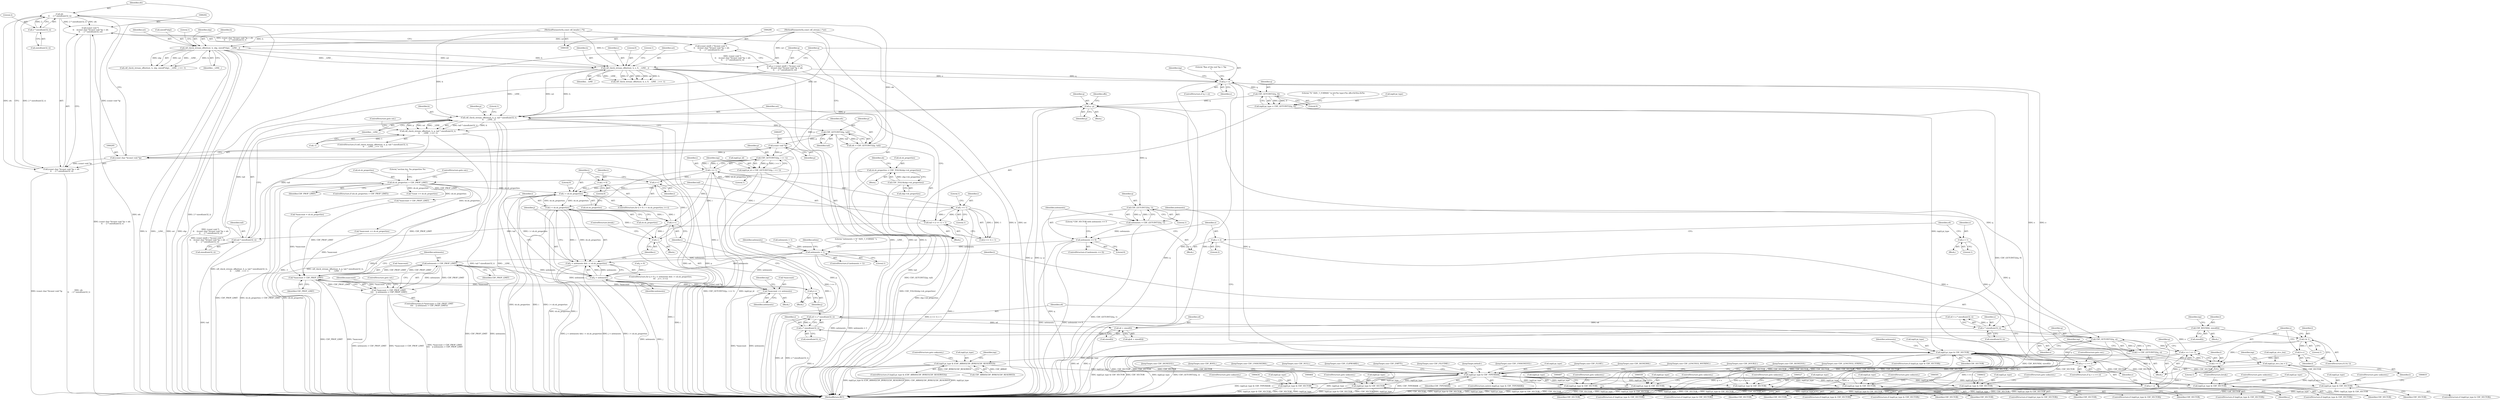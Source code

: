 digraph "0_file_93e063ee374b6a75729df9e7201fb511e47e259d@API" {
"1000299" [label="(Call,ofs\n \t\t    - 2 * sizeof(uint32_t))"];
"1000282" [label="(Call,ofs = CDF_GETUINT32(p, tail))"];
"1000284" [label="(Call,CDF_GETUINT32(p, tail))"];
"1000269" [label="(Call,cdf_check_stream_offset(sst, h, p, tail * sizeof(uint32_t),\n\t\t    __LINE__))"];
"1000238" [label="(Call,cdf_check_stream_offset(sst, h, e, 0, __LINE__))"];
"1000138" [label="(Call,cdf_check_stream_offset(sst, h, shp, sizeof(*shp), __LINE__))"];
"1000101" [label="(MethodParameterIn,const cdf_stream_t *sst)"];
"1000102" [label="(MethodParameterIn,const cdf_header_t *h)"];
"1000355" [label="(Call,q - p)"];
"1000334" [label="(Call,CDF_GETUINT32(q, 0))"];
"1000306" [label="(Call,q > e)"];
"1000287" [label="(Call,q = (const uint8_t *)(const void *)\n \t\t    ((const char *)(const void *)p + ofs\n \t\t    - 2 * sizeof(uint32_t)))"];
"1000289" [label="(Call,(const uint8_t *)(const void *)\n \t\t    ((const char *)(const void *)p + ofs\n \t\t    - 2 * sizeof(uint32_t)))"];
"1000291" [label="(Call,(const void *)\n \t\t    ((const char *)(const void *)p + ofs\n \t\t    - 2 * sizeof(uint32_t)))"];
"1000294" [label="(Call,(const char *)(const void *)p)"];
"1000296" [label="(Call,(const void *)p)"];
"1000299" [label="(Call,ofs\n \t\t    - 2 * sizeof(uint32_t))"];
"1000301" [label="(Call,2 * sizeof(uint32_t))"];
"1000793" [label="(Call,q + o >= e)"];
"1000733" [label="(Call,CDF_GETUINT32(q, o))"];
"1000370" [label="(Call,CDF_GETUINT32(q, 1))"];
"1000801" [label="(Call,o * sizeof(uint32_t))"];
"1000787" [label="(Call,o += l >> 1)"];
"1000789" [label="(Call,l >> 1)"];
"1000782" [label="(Call,l & 1)"];
"1000770" [label="(Call,CDF_ROUND(l, sizeof(l)))"];
"1000785" [label="(Call,l++)"];
"1000394" [label="(Call,o * sizeof(uint32_t))"];
"1000389" [label="(Call,o = 1)"];
"1000381" [label="(Call,o = 2)"];
"1000323" [label="(Call,CDF_GETUINT32(p, i << 1))"];
"1000325" [label="(Call,i << 1)"];
"1000263" [label="(Call,i << 1)"];
"1000251" [label="(Call,i < sh.sh_properties)"];
"1000256" [label="(Call,i++)"];
"1000805" [label="(Call,i--)"];
"1000719" [label="(Call,i < sh.sh_properties)"];
"1000727" [label="(Call,i++)"];
"1000248" [label="(Call,i = 0)"];
"1000177" [label="(Call,sh.sh_properties > CDF_PROP_LIMIT)"];
"1000168" [label="(Call,sh.sh_properties = CDF_TOLE4(shp->sh_properties))"];
"1000172" [label="(Call,CDF_TOLE4(shp->sh_properties))"];
"1000273" [label="(Call,tail * sizeof(uint32_t))"];
"1000260" [label="(Call,tail = (i << 1) + 1)"];
"1000328" [label="(Call,inp[i].pi_type = CDF_GETUINT32(q, 0))"];
"1000360" [label="(Call,inp[i].pi_type & CDF_VECTOR)"];
"1000399" [label="(Call,inp[i].pi_type & (CDF_ARRAY|CDF_BYREF|CDF_RESERVED))"];
"1000412" [label="(Call,inp[i].pi_type & CDF_TYPEMASK)"];
"1000425" [label="(Call,inp[i].pi_type & CDF_VECTOR)"];
"1000455" [label="(Call,inp[i].pi_type & CDF_VECTOR)"];
"1000488" [label="(Call,inp[i].pi_type & CDF_VECTOR)"];
"1000518" [label="(Call,inp[i].pi_type & CDF_VECTOR)"];
"1000550" [label="(Call,inp[i].pi_type & CDF_VECTOR)"];
"1000582" [label="(Call,inp[i].pi_type & CDF_VECTOR)"];
"1000623" [label="(Call,inp[i].pi_type & CDF_VECTOR)"];
"1000810" [label="(Call,inp[i].pi_type & CDF_VECTOR)"];
"1000842" [label="(Call,inp[i].pi_type & CDF_VECTOR)"];
"1000268" [label="(Call,cdf_check_stream_offset(sst, h, p, tail * sizeof(uint32_t),\n\t\t    __LINE__) == -1)"];
"1000293" [label="(Call,(const char *)(const void *)p + ofs\n \t\t    - 2 * sizeof(uint32_t))"];
"1000317" [label="(Call,inp[i].pi_id = CDF_GETUINT32(p, i << 1))"];
"1000368" [label="(Call,nelements = CDF_GETUINT32(q, 1))"];
"1000374" [label="(Call,nelements == 0)"];
"1000667" [label="(Call,nelements > 1)"];
"1000684" [label="(Call,nelements > CDF_PROP_LIMIT)"];
"1000680" [label="(Call,*maxcount > CDF_PROP_LIMIT)"];
"1000679" [label="(Call,*maxcount > CDF_PROP_LIMIT\n\t\t\t\t    || nelements > CDF_PROP_LIMIT)"];
"1000688" [label="(Call,*maxcount += nelements)"];
"1000716" [label="(Call,j < nelements)"];
"1000715" [label="(Call,j < nelements && i < sh.sh_properties)"];
"1000725" [label="(Call,j++)"];
"1000731" [label="(Call,l = CDF_GETUINT32(q, o))"];
"1000736" [label="(Call,inp[i].pi_str.s_len = l)"];
"1000794" [label="(Call,q + o)"];
"1000799" [label="(Call,o4 = o * sizeof(uint32_t))"];
"1000760" [label="(Call,o4 + sizeof(l))"];
"1000177" [label="(Call,sh.sh_properties > CDF_PROP_LIMIT)"];
"1000797" [label="(Identifier,e)"];
"1000241" [label="(Identifier,e)"];
"1000243" [label="(Identifier,__LINE__)"];
"1000810" [label="(Call,inp[i].pi_type & CDF_VECTOR)"];
"1000841" [label="(ControlStructure,if (inp[i].pi_type & CDF_VECTOR))"];
"1000808" [label="(JumpTarget,case CDF_FILETIME:)"];
"1000269" [label="(Call,cdf_check_stream_offset(sst, h, p, tail * sizeof(uint32_t),\n\t\t    __LINE__))"];
"1000679" [label="(Call,*maxcount > CDF_PROP_LIMIT\n\t\t\t\t    || nelements > CDF_PROP_LIMIT)"];
"1000355" [label="(Call,q - p)"];
"1000762" [label="(Call,sizeof(l))"];
"1000769" [label="(Block,)"];
"1000383" [label="(Literal,2)"];
"1000494" [label="(Identifier,CDF_VECTOR)"];
"1000809" [label="(ControlStructure,if (inp[i].pi_type & CDF_VECTOR))"];
"1000284" [label="(Call,CDF_GETUINT32(p, tail))"];
"1000101" [label="(MethodParameterIn,const cdf_stream_t *sst)"];
"1000256" [label="(Call,i++)"];
"1000629" [label="(Identifier,CDF_VECTOR)"];
"1000728" [label="(Identifier,i)"];
"1000266" [label="(Literal,1)"];
"1000851" [label="(JumpTarget,default:)"];
"1000432" [label="(ControlStructure,goto unknown;)"];
"1000761" [label="(Identifier,o4)"];
"1000147" [label="(Literal,1)"];
"1000734" [label="(Identifier,q)"];
"1000249" [label="(Identifier,i)"];
"1000495" [label="(ControlStructure,goto unknown;)"];
"1000262" [label="(Call,(i << 1) + 1)"];
"1000489" [label="(Call,inp[i].pi_type)"];
"1000283" [label="(Identifier,ofs)"];
"1000524" [label="(Identifier,CDF_VECTOR)"];
"1000690" [label="(Identifier,maxcount)"];
"1000486" [label="(JumpTarget,case CDF_UNSIGNED32:)"];
"1000709" [label="(Literal,\"nelements = %\" SIZE_T_FORMAT \"u\n\")"];
"1000331" [label="(Identifier,inp)"];
"1000487" [label="(ControlStructure,if (inp[i].pi_type & CDF_VECTOR))"];
"1000178" [label="(Call,sh.sh_properties)"];
"1000413" [label="(Call,inp[i].pi_type)"];
"1000278" [label="(Call,-1)"];
"1000794" [label="(Call,q + o)"];
"1000580" [label="(JumpTarget,case CDF_FLOAT:)"];
"1000518" [label="(Call,inp[i].pi_type & CDF_VECTOR)"];
"1000137" [label="(Call,cdf_check_stream_offset(sst, h, shp, sizeof(*shp), __LINE__) == -1)"];
"1000289" [label="(Call,(const uint8_t *)(const void *)\n \t\t    ((const char *)(const void *)p + ofs\n \t\t    - 2 * sizeof(uint32_t)))"];
"1000787" [label="(Call,o += l >> 1)"];
"1000849" [label="(ControlStructure,goto unknown;)"];
"1000516" [label="(JumpTarget,case CDF_SIGNED64:)"];
"1000771" [label="(Identifier,l)"];
"1000455" [label="(Call,inp[i].pi_type & CDF_VECTOR)"];
"1000410" [label="(ControlStructure,goto unknown;)"];
"1000370" [label="(Call,CDF_GETUINT32(q, 1))"];
"1000305" [label="(ControlStructure,if (q > e))"];
"1000777" [label="(Identifier,inp)"];
"1000317" [label="(Call,inp[i].pi_id = CDF_GETUINT32(p, i << 1))"];
"1000356" [label="(Identifier,q)"];
"1000760" [label="(Call,o4 + sizeof(l))"];
"1000583" [label="(Call,inp[i].pi_type)"];
"1000800" [label="(Identifier,o4)"];
"1000257" [label="(Identifier,i)"];
"1000371" [label="(Identifier,q)"];
"1000424" [label="(ControlStructure,if (inp[i].pi_type & CDF_VECTOR))"];
"1000718" [label="(Identifier,nelements)"];
"1000271" [label="(Identifier,h)"];
"1000550" [label="(Call,inp[i].pi_type & CDF_VECTOR)"];
"1000381" [label="(Call,o = 2)"];
"1000328" [label="(Call,inp[i].pi_type = CDF_GETUINT32(q, 0))"];
"1000275" [label="(Call,sizeof(uint32_t))"];
"1000394" [label="(Call,o * sizeof(uint32_t))"];
"1000242" [label="(Literal,0)"];
"1000323" [label="(Call,CDF_GETUINT32(p, i << 1))"];
"1000176" [label="(ControlStructure,if (sh.sh_properties > CDF_PROP_LIMIT))"];
"1000230" [label="(Call,*count += sh.sh_properties)"];
"1000589" [label="(ControlStructure,goto unknown;)"];
"1000280" [label="(ControlStructure,goto out;)"];
"1000871" [label="(MethodReturn,RET)"];
"1000688" [label="(Call,*maxcount += nelements)"];
"1000665" [label="(JumpTarget,case CDF_LENGTH32_WSTRING:)"];
"1000245" [label="(Literal,1)"];
"1000666" [label="(ControlStructure,if (nelements > 1))"];
"1000179" [label="(Identifier,sh)"];
"1000329" [label="(Call,inp[i].pi_type)"];
"1000393" [label="(Identifier,o4)"];
"1000303" [label="(Call,sizeof(uint32_t))"];
"1000173" [label="(Call,shp->sh_properties)"];
"1000325" [label="(Call,i << 1)"];
"1000712" [label="(Call,j = 0)"];
"1000107" [label="(Block,)"];
"1000398" [label="(ControlStructure,if (inp[i].pi_type & (CDF_ARRAY|CDF_BYREF|CDF_RESERVED)))"];
"1000758" [label="(Call,q[o4 + sizeof(l)])"];
"1000790" [label="(Identifier,l)"];
"1000419" [label="(Block,)"];
"1000519" [label="(Call,inp[i].pi_type)"];
"1000805" [label="(Call,i--)"];
"1000203" [label="(Call,*maxcount += sh.sh_properties)"];
"1000335" [label="(Identifier,q)"];
"1000287" [label="(Call,q = (const uint8_t *)(const void *)\n \t\t    ((const char *)(const void *)p + ofs\n \t\t    - 2 * sizeof(uint32_t)))"];
"1000551" [label="(Call,inp[i].pi_type)"];
"1000732" [label="(Identifier,l)"];
"1000264" [label="(Identifier,i)"];
"1000462" [label="(ControlStructure,goto unknown;)"];
"1000334" [label="(Call,CDF_GETUINT32(q, 0))"];
"1000788" [label="(Identifier,o)"];
"1000261" [label="(Identifier,tail)"];
"1000138" [label="(Call,cdf_check_stream_offset(sst, h, shp, sizeof(*shp), __LINE__))"];
"1000358" [label="(Identifier,offs)"];
"1000621" [label="(JumpTarget,case CDF_DOUBLE:)"];
"1000737" [label="(Call,inp[i].pi_str.s_len)"];
"1000302" [label="(Literal,2)"];
"1000770" [label="(Call,CDF_ROUND(l, sizeof(l)))"];
"1000308" [label="(Identifier,e)"];
"1000102" [label="(MethodParameterIn,const cdf_header_t *h)"];
"1000784" [label="(Literal,1)"];
"1000285" [label="(Identifier,p)"];
"1000727" [label="(Call,i++)"];
"1000247" [label="(ControlStructure,for (i = 0; i < sh.sh_properties; i++))"];
"1000724" [label="(Block,)"];
"1000291" [label="(Call,(const void *)\n \t\t    ((const char *)(const void *)p + ofs\n \t\t    - 2 * sizeof(uint32_t)))"];
"1000238" [label="(Call,cdf_check_stream_offset(sst, h, e, 0, __LINE__))"];
"1000367" [label="(Block,)"];
"1000277" [label="(Identifier,__LINE__)"];
"1000141" [label="(Identifier,shp)"];
"1000250" [label="(Literal,0)"];
"1000376" [label="(Literal,0)"];
"1000582" [label="(Call,inp[i].pi_type & CDF_VECTOR)"];
"1000711" [label="(ControlStructure,for (j = 0; j < nelements && i < sh.sh_properties;\n\t\t\t    j++, i++))"];
"1000793" [label="(Call,q + o >= e)"];
"1000172" [label="(Call,CDF_TOLE4(shp->sh_properties))"];
"1000268" [label="(Call,cdf_check_stream_offset(sst, h, p, tail * sizeof(uint32_t),\n\t\t    __LINE__) == -1)"];
"1000786" [label="(Identifier,l)"];
"1000624" [label="(Call,inp[i].pi_type)"];
"1000678" [label="(ControlStructure,if (*maxcount > CDF_PROP_LIMIT\n\t\t\t\t    || nelements > CDF_PROP_LIMIT))"];
"1000301" [label="(Call,2 * sizeof(uint32_t))"];
"1000140" [label="(Identifier,h)"];
"1000392" [label="(Call,o4 = o * sizeof(uint32_t))"];
"1000389" [label="(Call,o = 1)"];
"1000273" [label="(Call,tail * sizeof(uint32_t))"];
"1000260" [label="(Call,tail = (i << 1) + 1)"];
"1000863" [label="(Literal,0)"];
"1000689" [label="(Call,*maxcount)"];
"1000288" [label="(Identifier,q)"];
"1000139" [label="(Identifier,sst)"];
"1000630" [label="(ControlStructure,goto unknown;)"];
"1000782" [label="(Call,l & 1)"];
"1000843" [label="(Call,inp[i].pi_type)"];
"1000686" [label="(Identifier,CDF_PROP_LIMIT)"];
"1000749" [label="(Identifier,inp)"];
"1000395" [label="(Identifier,o)"];
"1000251" [label="(Call,i < sh.sh_properties)"];
"1000736" [label="(Call,inp[i].pi_str.s_len = l)"];
"1000307" [label="(Identifier,q)"];
"1000318" [label="(Call,inp[i].pi_id)"];
"1000683" [label="(Identifier,CDF_PROP_LIMIT)"];
"1000324" [label="(Identifier,p)"];
"1000716" [label="(Call,j < nelements)"];
"1000270" [label="(Identifier,sst)"];
"1000375" [label="(Identifier,nelements)"];
"1000781" [label="(ControlStructure,if (l & 1))"];
"1000842" [label="(Call,inp[i].pi_type & CDF_VECTOR)"];
"1000680" [label="(Call,*maxcount > CDF_PROP_LIMIT)"];
"1000588" [label="(Identifier,CDF_VECTOR)"];
"1000456" [label="(Call,inp[i].pi_type)"];
"1000385" [label="(Block,)"];
"1000198" [label="(Call,*maxcount > CDF_PROP_LIMIT)"];
"1000622" [label="(ControlStructure,if (inp[i].pi_type & CDF_VECTOR))"];
"1000426" [label="(Call,inp[i].pi_type)"];
"1000418" [label="(Identifier,CDF_TYPEMASK)"];
"1000306" [label="(Call,q > e)"];
"1000731" [label="(Call,l = CDF_GETUINT32(q, o))"];
"1000400" [label="(Call,inp[i].pi_type)"];
"1000366" [label="(Identifier,CDF_VECTOR)"];
"1000721" [label="(Call,sh.sh_properties)"];
"1000803" [label="(Call,sizeof(uint32_t))"];
"1000664" [label="(JumpTarget,case CDF_LENGTH32_STRING:)"];
"1000581" [label="(ControlStructure,if (inp[i].pi_type & CDF_VECTOR))"];
"1000379" [label="(Literal,\"CDF_VECTOR with nelements == 0\n\")"];
"1000785" [label="(Call,l++)"];
"1000802" [label="(Identifier,o)"];
"1000326" [label="(Identifier,i)"];
"1000411" [label="(ControlStructure,switch (inp[i].pi_type & CDF_TYPEMASK))"];
"1000267" [label="(ControlStructure,if (cdf_check_stream_offset(sst, h, p, tail * sizeof(uint32_t),\n\t\t    __LINE__) == -1))"];
"1000719" [label="(Call,i < sh.sh_properties)"];
"1000368" [label="(Call,nelements = CDF_GETUINT32(q, 1))"];
"1000339" [label="(Literal,\"%\" SIZE_T_FORMAT \"u) id=%x type=%x offs=0x%tx,0x%x\n\")"];
"1000453" [label="(JumpTarget,case CDF_SIGNED32:)"];
"1000454" [label="(ControlStructure,if (inp[i].pi_type & CDF_VECTOR))"];
"1000801" [label="(Call,o * sizeof(uint32_t))"];
"1000391" [label="(Literal,1)"];
"1000717" [label="(Identifier,j)"];
"1000668" [label="(Identifier,nelements)"];
"1000549" [label="(ControlStructure,if (inp[i].pi_type & CDF_VECTOR))"];
"1000789" [label="(Call,l >> 1)"];
"1000548" [label="(JumpTarget,case CDF_UNSIGNED64:)"];
"1000185" [label="(Literal,\"section len: %u properties %u\n\")"];
"1000623" [label="(Call,inp[i].pi_type & CDF_VECTOR)"];
"1000265" [label="(Literal,1)"];
"1000360" [label="(Call,inp[i].pi_type & CDF_VECTOR)"];
"1000412" [label="(Call,inp[i].pi_type & CDF_TYPEMASK)"];
"1000420" [label="(JumpTarget,case CDF_NULL:)"];
"1000423" [label="(JumpTarget,case CDF_SIGNED16:)"];
"1000556" [label="(Identifier,CDF_VECTOR)"];
"1000431" [label="(Identifier,CDF_VECTOR)"];
"1000681" [label="(Call,*maxcount)"];
"1000733" [label="(Call,CDF_GETUINT32(q, o))"];
"1000725" [label="(Call,j++)"];
"1000239" [label="(Identifier,sst)"];
"1000807" [label="(ControlStructure,break;)"];
"1000382" [label="(Identifier,o)"];
"1000399" [label="(Call,inp[i].pi_type & (CDF_ARRAY|CDF_BYREF|CDF_RESERVED))"];
"1000390" [label="(Identifier,o)"];
"1000168" [label="(Call,sh.sh_properties = CDF_TOLE4(shp->sh_properties))"];
"1000182" [label="(ControlStructure,goto out;)"];
"1000298" [label="(Identifier,p)"];
"1000272" [label="(Identifier,p)"];
"1000258" [label="(Block,)"];
"1000300" [label="(Identifier,ofs)"];
"1000729" [label="(Block,)"];
"1000772" [label="(Call,sizeof(l))"];
"1000357" [label="(Identifier,p)"];
"1000850" [label="(ControlStructure,break;)"];
"1000715" [label="(Call,j < nelements && i < sh.sh_properties)"];
"1000299" [label="(Call,ofs\n \t\t    - 2 * sizeof(uint32_t))"];
"1000373" [label="(ControlStructure,if (nelements == 0))"];
"1000237" [label="(Call,cdf_check_stream_offset(sst, h, e, 0, __LINE__) == -1)"];
"1000798" [label="(ControlStructure,goto out;)"];
"1000296" [label="(Call,(const void *)p)"];
"1000169" [label="(Call,sh.sh_properties)"];
"1000525" [label="(ControlStructure,goto unknown;)"];
"1000726" [label="(Identifier,j)"];
"1000685" [label="(Identifier,nelements)"];
"1000263" [label="(Call,i << 1)"];
"1000415" [label="(Identifier,inp)"];
"1000274" [label="(Identifier,tail)"];
"1000485" [label="(JumpTarget,case CDF_BOOL:)"];
"1000687" [label="(ControlStructure,goto out;)"];
"1000293" [label="(Call,(const char *)(const void *)p + ofs\n \t\t    - 2 * sizeof(uint32_t))"];
"1000327" [label="(Literal,1)"];
"1000488" [label="(Call,inp[i].pi_type & CDF_VECTOR)"];
"1000735" [label="(Identifier,o)"];
"1000248" [label="(Call,i = 0)"];
"1000387" [label="(Identifier,nelements)"];
"1000336" [label="(Literal,0)"];
"1000286" [label="(Identifier,tail)"];
"1000795" [label="(Identifier,q)"];
"1000252" [label="(Identifier,i)"];
"1000386" [label="(Call,nelements = 1)"];
"1000361" [label="(Call,inp[i].pi_type)"];
"1000279" [label="(Literal,1)"];
"1000517" [label="(ControlStructure,if (inp[i].pi_type & CDF_VECTOR))"];
"1000667" [label="(Call,nelements > 1)"];
"1000461" [label="(Identifier,CDF_VECTOR)"];
"1000354" [label="(Block,)"];
"1000294" [label="(Call,(const char *)(const void *)p)"];
"1000684" [label="(Call,nelements > CDF_PROP_LIMIT)"];
"1000425" [label="(Call,inp[i].pi_type & CDF_VECTOR)"];
"1000811" [label="(Call,inp[i].pi_type)"];
"1000796" [label="(Identifier,o)"];
"1000369" [label="(Identifier,nelements)"];
"1000181" [label="(Identifier,CDF_PROP_LIMIT)"];
"1000557" [label="(ControlStructure,goto unknown;)"];
"1000816" [label="(Identifier,CDF_VECTOR)"];
"1000792" [label="(ControlStructure,if (q + o >= e))"];
"1000253" [label="(Call,sh.sh_properties)"];
"1000673" [label="(Identifier,nelem)"];
"1000372" [label="(Literal,1)"];
"1000374" [label="(Call,nelements == 0)"];
"1000691" [label="(Identifier,nelements)"];
"1000799" [label="(Call,o4 = o * sizeof(uint32_t))"];
"1000670" [label="(Block,)"];
"1000817" [label="(ControlStructure,goto unknown;)"];
"1000840" [label="(JumpTarget,case CDF_CLIPBOARD:)"];
"1000240" [label="(Identifier,h)"];
"1000396" [label="(Call,sizeof(uint32_t))"];
"1000312" [label="(Literal,\"Ran of the end %p > %p\n\")"];
"1000848" [label="(Identifier,CDF_VECTOR)"];
"1000744" [label="(Identifier,l)"];
"1000142" [label="(Call,sizeof(*shp))"];
"1000694" [label="(Identifier,inp)"];
"1000282" [label="(Call,ofs = CDF_GETUINT32(p, tail))"];
"1000669" [label="(Literal,1)"];
"1000791" [label="(Literal,1)"];
"1000359" [label="(ControlStructure,if (inp[i].pi_type & CDF_VECTOR))"];
"1000783" [label="(Identifier,l)"];
"1000421" [label="(JumpTarget,case CDF_EMPTY:)"];
"1000405" [label="(Call,CDF_ARRAY|CDF_BYREF|CDF_RESERVED)"];
"1000806" [label="(Identifier,i)"];
"1000320" [label="(Identifier,inp)"];
"1000740" [label="(Identifier,inp)"];
"1000720" [label="(Identifier,i)"];
"1000211" [label="(Call,*maxcount = sh.sh_properties)"];
"1000145" [label="(Identifier,__LINE__)"];
"1000299" -> "1000293"  [label="AST: "];
"1000299" -> "1000301"  [label="CFG: "];
"1000300" -> "1000299"  [label="AST: "];
"1000301" -> "1000299"  [label="AST: "];
"1000293" -> "1000299"  [label="CFG: "];
"1000299" -> "1000871"  [label="DDG: 2 * sizeof(uint32_t)"];
"1000299" -> "1000871"  [label="DDG: ofs"];
"1000299" -> "1000291"  [label="DDG: ofs"];
"1000299" -> "1000291"  [label="DDG: 2 * sizeof(uint32_t)"];
"1000299" -> "1000293"  [label="DDG: ofs"];
"1000299" -> "1000293"  [label="DDG: 2 * sizeof(uint32_t)"];
"1000282" -> "1000299"  [label="DDG: ofs"];
"1000301" -> "1000299"  [label="DDG: 2"];
"1000282" -> "1000258"  [label="AST: "];
"1000282" -> "1000284"  [label="CFG: "];
"1000283" -> "1000282"  [label="AST: "];
"1000284" -> "1000282"  [label="AST: "];
"1000288" -> "1000282"  [label="CFG: "];
"1000282" -> "1000871"  [label="DDG: CDF_GETUINT32(p, tail)"];
"1000284" -> "1000282"  [label="DDG: p"];
"1000284" -> "1000282"  [label="DDG: tail"];
"1000284" -> "1000286"  [label="CFG: "];
"1000285" -> "1000284"  [label="AST: "];
"1000286" -> "1000284"  [label="AST: "];
"1000284" -> "1000871"  [label="DDG: tail"];
"1000269" -> "1000284"  [label="DDG: p"];
"1000273" -> "1000284"  [label="DDG: tail"];
"1000284" -> "1000296"  [label="DDG: p"];
"1000269" -> "1000268"  [label="AST: "];
"1000269" -> "1000277"  [label="CFG: "];
"1000270" -> "1000269"  [label="AST: "];
"1000271" -> "1000269"  [label="AST: "];
"1000272" -> "1000269"  [label="AST: "];
"1000273" -> "1000269"  [label="AST: "];
"1000277" -> "1000269"  [label="AST: "];
"1000279" -> "1000269"  [label="CFG: "];
"1000269" -> "1000871"  [label="DDG: tail * sizeof(uint32_t)"];
"1000269" -> "1000871"  [label="DDG: __LINE__"];
"1000269" -> "1000871"  [label="DDG: sst"];
"1000269" -> "1000871"  [label="DDG: p"];
"1000269" -> "1000871"  [label="DDG: h"];
"1000269" -> "1000268"  [label="DDG: tail * sizeof(uint32_t)"];
"1000269" -> "1000268"  [label="DDG: h"];
"1000269" -> "1000268"  [label="DDG: p"];
"1000269" -> "1000268"  [label="DDG: sst"];
"1000269" -> "1000268"  [label="DDG: __LINE__"];
"1000238" -> "1000269"  [label="DDG: sst"];
"1000238" -> "1000269"  [label="DDG: h"];
"1000238" -> "1000269"  [label="DDG: __LINE__"];
"1000101" -> "1000269"  [label="DDG: sst"];
"1000102" -> "1000269"  [label="DDG: h"];
"1000355" -> "1000269"  [label="DDG: p"];
"1000273" -> "1000269"  [label="DDG: tail"];
"1000238" -> "1000237"  [label="AST: "];
"1000238" -> "1000243"  [label="CFG: "];
"1000239" -> "1000238"  [label="AST: "];
"1000240" -> "1000238"  [label="AST: "];
"1000241" -> "1000238"  [label="AST: "];
"1000242" -> "1000238"  [label="AST: "];
"1000243" -> "1000238"  [label="AST: "];
"1000245" -> "1000238"  [label="CFG: "];
"1000238" -> "1000871"  [label="DDG: sst"];
"1000238" -> "1000871"  [label="DDG: h"];
"1000238" -> "1000871"  [label="DDG: e"];
"1000238" -> "1000871"  [label="DDG: __LINE__"];
"1000238" -> "1000237"  [label="DDG: e"];
"1000238" -> "1000237"  [label="DDG: sst"];
"1000238" -> "1000237"  [label="DDG: h"];
"1000238" -> "1000237"  [label="DDG: __LINE__"];
"1000238" -> "1000237"  [label="DDG: 0"];
"1000138" -> "1000238"  [label="DDG: sst"];
"1000138" -> "1000238"  [label="DDG: h"];
"1000138" -> "1000238"  [label="DDG: __LINE__"];
"1000101" -> "1000238"  [label="DDG: sst"];
"1000102" -> "1000238"  [label="DDG: h"];
"1000238" -> "1000306"  [label="DDG: e"];
"1000138" -> "1000137"  [label="AST: "];
"1000138" -> "1000145"  [label="CFG: "];
"1000139" -> "1000138"  [label="AST: "];
"1000140" -> "1000138"  [label="AST: "];
"1000141" -> "1000138"  [label="AST: "];
"1000142" -> "1000138"  [label="AST: "];
"1000145" -> "1000138"  [label="AST: "];
"1000147" -> "1000138"  [label="CFG: "];
"1000138" -> "1000871"  [label="DDG: sst"];
"1000138" -> "1000871"  [label="DDG: shp"];
"1000138" -> "1000871"  [label="DDG: h"];
"1000138" -> "1000871"  [label="DDG: __LINE__"];
"1000138" -> "1000137"  [label="DDG: sst"];
"1000138" -> "1000137"  [label="DDG: __LINE__"];
"1000138" -> "1000137"  [label="DDG: h"];
"1000138" -> "1000137"  [label="DDG: shp"];
"1000101" -> "1000138"  [label="DDG: sst"];
"1000102" -> "1000138"  [label="DDG: h"];
"1000101" -> "1000100"  [label="AST: "];
"1000101" -> "1000871"  [label="DDG: sst"];
"1000102" -> "1000100"  [label="AST: "];
"1000102" -> "1000871"  [label="DDG: h"];
"1000355" -> "1000354"  [label="AST: "];
"1000355" -> "1000357"  [label="CFG: "];
"1000356" -> "1000355"  [label="AST: "];
"1000357" -> "1000355"  [label="AST: "];
"1000358" -> "1000355"  [label="CFG: "];
"1000355" -> "1000871"  [label="DDG: q"];
"1000355" -> "1000871"  [label="DDG: p"];
"1000355" -> "1000871"  [label="DDG: q - p"];
"1000334" -> "1000355"  [label="DDG: q"];
"1000323" -> "1000355"  [label="DDG: p"];
"1000355" -> "1000370"  [label="DDG: q"];
"1000355" -> "1000733"  [label="DDG: q"];
"1000334" -> "1000328"  [label="AST: "];
"1000334" -> "1000336"  [label="CFG: "];
"1000335" -> "1000334"  [label="AST: "];
"1000336" -> "1000334"  [label="AST: "];
"1000328" -> "1000334"  [label="CFG: "];
"1000334" -> "1000328"  [label="DDG: q"];
"1000334" -> "1000328"  [label="DDG: 0"];
"1000306" -> "1000334"  [label="DDG: q"];
"1000306" -> "1000305"  [label="AST: "];
"1000306" -> "1000308"  [label="CFG: "];
"1000307" -> "1000306"  [label="AST: "];
"1000308" -> "1000306"  [label="AST: "];
"1000312" -> "1000306"  [label="CFG: "];
"1000320" -> "1000306"  [label="CFG: "];
"1000306" -> "1000871"  [label="DDG: q"];
"1000306" -> "1000871"  [label="DDG: q > e"];
"1000306" -> "1000871"  [label="DDG: e"];
"1000287" -> "1000306"  [label="DDG: q"];
"1000793" -> "1000306"  [label="DDG: e"];
"1000306" -> "1000793"  [label="DDG: e"];
"1000287" -> "1000258"  [label="AST: "];
"1000287" -> "1000289"  [label="CFG: "];
"1000288" -> "1000287"  [label="AST: "];
"1000289" -> "1000287"  [label="AST: "];
"1000307" -> "1000287"  [label="CFG: "];
"1000287" -> "1000871"  [label="DDG: (const uint8_t *)(const void *)\n \t\t    ((const char *)(const void *)p + ofs\n \t\t    - 2 * sizeof(uint32_t))"];
"1000289" -> "1000287"  [label="DDG: (const void *)\n \t\t    ((const char *)(const void *)p + ofs\n \t\t    - 2 * sizeof(uint32_t))"];
"1000289" -> "1000291"  [label="CFG: "];
"1000290" -> "1000289"  [label="AST: "];
"1000291" -> "1000289"  [label="AST: "];
"1000289" -> "1000871"  [label="DDG: (const void *)\n \t\t    ((const char *)(const void *)p + ofs\n \t\t    - 2 * sizeof(uint32_t))"];
"1000291" -> "1000289"  [label="DDG: (const char *)(const void *)p + ofs\n \t\t    - 2 * sizeof(uint32_t)"];
"1000291" -> "1000293"  [label="CFG: "];
"1000292" -> "1000291"  [label="AST: "];
"1000293" -> "1000291"  [label="AST: "];
"1000291" -> "1000871"  [label="DDG: (const char *)(const void *)p + ofs\n \t\t    - 2 * sizeof(uint32_t)"];
"1000294" -> "1000291"  [label="DDG: (const void *)p"];
"1000294" -> "1000293"  [label="AST: "];
"1000294" -> "1000296"  [label="CFG: "];
"1000295" -> "1000294"  [label="AST: "];
"1000296" -> "1000294"  [label="AST: "];
"1000300" -> "1000294"  [label="CFG: "];
"1000294" -> "1000871"  [label="DDG: (const void *)p"];
"1000294" -> "1000293"  [label="DDG: (const void *)p"];
"1000296" -> "1000294"  [label="DDG: p"];
"1000296" -> "1000298"  [label="CFG: "];
"1000297" -> "1000296"  [label="AST: "];
"1000298" -> "1000296"  [label="AST: "];
"1000296" -> "1000871"  [label="DDG: p"];
"1000296" -> "1000323"  [label="DDG: p"];
"1000301" -> "1000303"  [label="CFG: "];
"1000302" -> "1000301"  [label="AST: "];
"1000303" -> "1000301"  [label="AST: "];
"1000793" -> "1000792"  [label="AST: "];
"1000793" -> "1000797"  [label="CFG: "];
"1000794" -> "1000793"  [label="AST: "];
"1000797" -> "1000793"  [label="AST: "];
"1000798" -> "1000793"  [label="CFG: "];
"1000800" -> "1000793"  [label="CFG: "];
"1000793" -> "1000871"  [label="DDG: q + o >= e"];
"1000793" -> "1000871"  [label="DDG: q + o"];
"1000793" -> "1000871"  [label="DDG: e"];
"1000733" -> "1000793"  [label="DDG: q"];
"1000787" -> "1000793"  [label="DDG: o"];
"1000733" -> "1000731"  [label="AST: "];
"1000733" -> "1000735"  [label="CFG: "];
"1000734" -> "1000733"  [label="AST: "];
"1000735" -> "1000733"  [label="AST: "];
"1000731" -> "1000733"  [label="CFG: "];
"1000733" -> "1000731"  [label="DDG: q"];
"1000733" -> "1000731"  [label="DDG: o"];
"1000370" -> "1000733"  [label="DDG: q"];
"1000801" -> "1000733"  [label="DDG: o"];
"1000394" -> "1000733"  [label="DDG: o"];
"1000733" -> "1000787"  [label="DDG: o"];
"1000733" -> "1000794"  [label="DDG: q"];
"1000370" -> "1000368"  [label="AST: "];
"1000370" -> "1000372"  [label="CFG: "];
"1000371" -> "1000370"  [label="AST: "];
"1000372" -> "1000370"  [label="AST: "];
"1000368" -> "1000370"  [label="CFG: "];
"1000370" -> "1000871"  [label="DDG: q"];
"1000370" -> "1000368"  [label="DDG: q"];
"1000370" -> "1000368"  [label="DDG: 1"];
"1000801" -> "1000799"  [label="AST: "];
"1000801" -> "1000803"  [label="CFG: "];
"1000802" -> "1000801"  [label="AST: "];
"1000803" -> "1000801"  [label="AST: "];
"1000799" -> "1000801"  [label="CFG: "];
"1000801" -> "1000871"  [label="DDG: o"];
"1000801" -> "1000799"  [label="DDG: o"];
"1000787" -> "1000801"  [label="DDG: o"];
"1000787" -> "1000729"  [label="AST: "];
"1000787" -> "1000789"  [label="CFG: "];
"1000788" -> "1000787"  [label="AST: "];
"1000789" -> "1000787"  [label="AST: "];
"1000795" -> "1000787"  [label="CFG: "];
"1000787" -> "1000871"  [label="DDG: l >> 1"];
"1000789" -> "1000787"  [label="DDG: l"];
"1000789" -> "1000787"  [label="DDG: 1"];
"1000787" -> "1000794"  [label="DDG: o"];
"1000789" -> "1000791"  [label="CFG: "];
"1000790" -> "1000789"  [label="AST: "];
"1000791" -> "1000789"  [label="AST: "];
"1000789" -> "1000871"  [label="DDG: l"];
"1000782" -> "1000789"  [label="DDG: l"];
"1000785" -> "1000789"  [label="DDG: l"];
"1000782" -> "1000781"  [label="AST: "];
"1000782" -> "1000784"  [label="CFG: "];
"1000783" -> "1000782"  [label="AST: "];
"1000784" -> "1000782"  [label="AST: "];
"1000786" -> "1000782"  [label="CFG: "];
"1000788" -> "1000782"  [label="CFG: "];
"1000782" -> "1000871"  [label="DDG: l & 1"];
"1000770" -> "1000782"  [label="DDG: l"];
"1000782" -> "1000785"  [label="DDG: l"];
"1000770" -> "1000769"  [label="AST: "];
"1000770" -> "1000772"  [label="CFG: "];
"1000771" -> "1000770"  [label="AST: "];
"1000772" -> "1000770"  [label="AST: "];
"1000777" -> "1000770"  [label="CFG: "];
"1000770" -> "1000871"  [label="DDG: CDF_ROUND(l, sizeof(l))"];
"1000785" -> "1000781"  [label="AST: "];
"1000785" -> "1000786"  [label="CFG: "];
"1000786" -> "1000785"  [label="AST: "];
"1000788" -> "1000785"  [label="CFG: "];
"1000394" -> "1000392"  [label="AST: "];
"1000394" -> "1000396"  [label="CFG: "];
"1000395" -> "1000394"  [label="AST: "];
"1000396" -> "1000394"  [label="AST: "];
"1000392" -> "1000394"  [label="CFG: "];
"1000394" -> "1000871"  [label="DDG: o"];
"1000394" -> "1000392"  [label="DDG: o"];
"1000389" -> "1000394"  [label="DDG: o"];
"1000381" -> "1000394"  [label="DDG: o"];
"1000389" -> "1000385"  [label="AST: "];
"1000389" -> "1000391"  [label="CFG: "];
"1000390" -> "1000389"  [label="AST: "];
"1000391" -> "1000389"  [label="AST: "];
"1000393" -> "1000389"  [label="CFG: "];
"1000381" -> "1000367"  [label="AST: "];
"1000381" -> "1000383"  [label="CFG: "];
"1000382" -> "1000381"  [label="AST: "];
"1000383" -> "1000381"  [label="AST: "];
"1000393" -> "1000381"  [label="CFG: "];
"1000323" -> "1000317"  [label="AST: "];
"1000323" -> "1000325"  [label="CFG: "];
"1000324" -> "1000323"  [label="AST: "];
"1000325" -> "1000323"  [label="AST: "];
"1000317" -> "1000323"  [label="CFG: "];
"1000323" -> "1000871"  [label="DDG: i << 1"];
"1000323" -> "1000317"  [label="DDG: p"];
"1000323" -> "1000317"  [label="DDG: i << 1"];
"1000325" -> "1000323"  [label="DDG: i"];
"1000325" -> "1000323"  [label="DDG: 1"];
"1000325" -> "1000327"  [label="CFG: "];
"1000326" -> "1000325"  [label="AST: "];
"1000327" -> "1000325"  [label="AST: "];
"1000325" -> "1000871"  [label="DDG: i"];
"1000325" -> "1000256"  [label="DDG: i"];
"1000263" -> "1000325"  [label="DDG: i"];
"1000325" -> "1000719"  [label="DDG: i"];
"1000325" -> "1000727"  [label="DDG: i"];
"1000325" -> "1000805"  [label="DDG: i"];
"1000263" -> "1000262"  [label="AST: "];
"1000263" -> "1000265"  [label="CFG: "];
"1000264" -> "1000263"  [label="AST: "];
"1000265" -> "1000263"  [label="AST: "];
"1000266" -> "1000263"  [label="CFG: "];
"1000263" -> "1000871"  [label="DDG: i"];
"1000263" -> "1000260"  [label="DDG: i"];
"1000263" -> "1000260"  [label="DDG: 1"];
"1000263" -> "1000262"  [label="DDG: i"];
"1000263" -> "1000262"  [label="DDG: 1"];
"1000251" -> "1000263"  [label="DDG: i"];
"1000251" -> "1000247"  [label="AST: "];
"1000251" -> "1000253"  [label="CFG: "];
"1000252" -> "1000251"  [label="AST: "];
"1000253" -> "1000251"  [label="AST: "];
"1000261" -> "1000251"  [label="CFG: "];
"1000863" -> "1000251"  [label="CFG: "];
"1000251" -> "1000871"  [label="DDG: i < sh.sh_properties"];
"1000251" -> "1000871"  [label="DDG: sh.sh_properties"];
"1000251" -> "1000871"  [label="DDG: i"];
"1000256" -> "1000251"  [label="DDG: i"];
"1000248" -> "1000251"  [label="DDG: i"];
"1000719" -> "1000251"  [label="DDG: sh.sh_properties"];
"1000177" -> "1000251"  [label="DDG: sh.sh_properties"];
"1000251" -> "1000715"  [label="DDG: i < sh.sh_properties"];
"1000251" -> "1000719"  [label="DDG: sh.sh_properties"];
"1000256" -> "1000247"  [label="AST: "];
"1000256" -> "1000257"  [label="CFG: "];
"1000257" -> "1000256"  [label="AST: "];
"1000252" -> "1000256"  [label="CFG: "];
"1000805" -> "1000256"  [label="DDG: i"];
"1000805" -> "1000419"  [label="AST: "];
"1000805" -> "1000806"  [label="CFG: "];
"1000806" -> "1000805"  [label="AST: "];
"1000807" -> "1000805"  [label="CFG: "];
"1000805" -> "1000871"  [label="DDG: i"];
"1000719" -> "1000805"  [label="DDG: i"];
"1000727" -> "1000805"  [label="DDG: i"];
"1000719" -> "1000715"  [label="AST: "];
"1000719" -> "1000721"  [label="CFG: "];
"1000720" -> "1000719"  [label="AST: "];
"1000721" -> "1000719"  [label="AST: "];
"1000715" -> "1000719"  [label="CFG: "];
"1000719" -> "1000871"  [label="DDG: sh.sh_properties"];
"1000719" -> "1000871"  [label="DDG: i"];
"1000719" -> "1000715"  [label="DDG: i"];
"1000719" -> "1000715"  [label="DDG: sh.sh_properties"];
"1000727" -> "1000719"  [label="DDG: i"];
"1000719" -> "1000727"  [label="DDG: i"];
"1000727" -> "1000724"  [label="AST: "];
"1000727" -> "1000728"  [label="CFG: "];
"1000728" -> "1000727"  [label="AST: "];
"1000717" -> "1000727"  [label="CFG: "];
"1000727" -> "1000871"  [label="DDG: i"];
"1000248" -> "1000247"  [label="AST: "];
"1000248" -> "1000250"  [label="CFG: "];
"1000249" -> "1000248"  [label="AST: "];
"1000250" -> "1000248"  [label="AST: "];
"1000252" -> "1000248"  [label="CFG: "];
"1000177" -> "1000176"  [label="AST: "];
"1000177" -> "1000181"  [label="CFG: "];
"1000178" -> "1000177"  [label="AST: "];
"1000181" -> "1000177"  [label="AST: "];
"1000182" -> "1000177"  [label="CFG: "];
"1000185" -> "1000177"  [label="CFG: "];
"1000177" -> "1000871"  [label="DDG: sh.sh_properties"];
"1000177" -> "1000871"  [label="DDG: CDF_PROP_LIMIT"];
"1000177" -> "1000871"  [label="DDG: sh.sh_properties > CDF_PROP_LIMIT"];
"1000168" -> "1000177"  [label="DDG: sh.sh_properties"];
"1000177" -> "1000198"  [label="DDG: CDF_PROP_LIMIT"];
"1000177" -> "1000203"  [label="DDG: sh.sh_properties"];
"1000177" -> "1000211"  [label="DDG: sh.sh_properties"];
"1000177" -> "1000230"  [label="DDG: sh.sh_properties"];
"1000177" -> "1000680"  [label="DDG: CDF_PROP_LIMIT"];
"1000168" -> "1000107"  [label="AST: "];
"1000168" -> "1000172"  [label="CFG: "];
"1000169" -> "1000168"  [label="AST: "];
"1000172" -> "1000168"  [label="AST: "];
"1000179" -> "1000168"  [label="CFG: "];
"1000168" -> "1000871"  [label="DDG: CDF_TOLE4(shp->sh_properties)"];
"1000172" -> "1000168"  [label="DDG: shp->sh_properties"];
"1000172" -> "1000173"  [label="CFG: "];
"1000173" -> "1000172"  [label="AST: "];
"1000172" -> "1000871"  [label="DDG: shp->sh_properties"];
"1000273" -> "1000275"  [label="CFG: "];
"1000274" -> "1000273"  [label="AST: "];
"1000275" -> "1000273"  [label="AST: "];
"1000277" -> "1000273"  [label="CFG: "];
"1000273" -> "1000871"  [label="DDG: tail"];
"1000260" -> "1000273"  [label="DDG: tail"];
"1000260" -> "1000258"  [label="AST: "];
"1000260" -> "1000262"  [label="CFG: "];
"1000261" -> "1000260"  [label="AST: "];
"1000262" -> "1000260"  [label="AST: "];
"1000270" -> "1000260"  [label="CFG: "];
"1000260" -> "1000871"  [label="DDG: (i << 1) + 1"];
"1000328" -> "1000258"  [label="AST: "];
"1000329" -> "1000328"  [label="AST: "];
"1000339" -> "1000328"  [label="CFG: "];
"1000328" -> "1000871"  [label="DDG: CDF_GETUINT32(q, 0)"];
"1000328" -> "1000360"  [label="DDG: inp[i].pi_type"];
"1000360" -> "1000359"  [label="AST: "];
"1000360" -> "1000366"  [label="CFG: "];
"1000361" -> "1000360"  [label="AST: "];
"1000366" -> "1000360"  [label="AST: "];
"1000369" -> "1000360"  [label="CFG: "];
"1000387" -> "1000360"  [label="CFG: "];
"1000360" -> "1000871"  [label="DDG: inp[i].pi_type"];
"1000360" -> "1000871"  [label="DDG: CDF_VECTOR"];
"1000360" -> "1000871"  [label="DDG: inp[i].pi_type & CDF_VECTOR"];
"1000488" -> "1000360"  [label="DDG: CDF_VECTOR"];
"1000582" -> "1000360"  [label="DDG: CDF_VECTOR"];
"1000550" -> "1000360"  [label="DDG: CDF_VECTOR"];
"1000810" -> "1000360"  [label="DDG: CDF_VECTOR"];
"1000455" -> "1000360"  [label="DDG: CDF_VECTOR"];
"1000518" -> "1000360"  [label="DDG: CDF_VECTOR"];
"1000623" -> "1000360"  [label="DDG: CDF_VECTOR"];
"1000842" -> "1000360"  [label="DDG: CDF_VECTOR"];
"1000425" -> "1000360"  [label="DDG: CDF_VECTOR"];
"1000360" -> "1000399"  [label="DDG: inp[i].pi_type"];
"1000360" -> "1000425"  [label="DDG: CDF_VECTOR"];
"1000360" -> "1000455"  [label="DDG: CDF_VECTOR"];
"1000360" -> "1000488"  [label="DDG: CDF_VECTOR"];
"1000360" -> "1000518"  [label="DDG: CDF_VECTOR"];
"1000360" -> "1000550"  [label="DDG: CDF_VECTOR"];
"1000360" -> "1000582"  [label="DDG: CDF_VECTOR"];
"1000360" -> "1000623"  [label="DDG: CDF_VECTOR"];
"1000360" -> "1000810"  [label="DDG: CDF_VECTOR"];
"1000360" -> "1000842"  [label="DDG: CDF_VECTOR"];
"1000399" -> "1000398"  [label="AST: "];
"1000399" -> "1000405"  [label="CFG: "];
"1000400" -> "1000399"  [label="AST: "];
"1000405" -> "1000399"  [label="AST: "];
"1000410" -> "1000399"  [label="CFG: "];
"1000415" -> "1000399"  [label="CFG: "];
"1000399" -> "1000871"  [label="DDG: CDF_ARRAY|CDF_BYREF|CDF_RESERVED"];
"1000399" -> "1000871"  [label="DDG: inp[i].pi_type"];
"1000399" -> "1000871"  [label="DDG: inp[i].pi_type & (CDF_ARRAY|CDF_BYREF|CDF_RESERVED)"];
"1000405" -> "1000399"  [label="DDG: CDF_ARRAY"];
"1000405" -> "1000399"  [label="DDG: CDF_BYREF|CDF_RESERVED"];
"1000399" -> "1000412"  [label="DDG: inp[i].pi_type"];
"1000412" -> "1000411"  [label="AST: "];
"1000412" -> "1000418"  [label="CFG: "];
"1000413" -> "1000412"  [label="AST: "];
"1000418" -> "1000412"  [label="AST: "];
"1000420" -> "1000412"  [label="CFG: "];
"1000421" -> "1000412"  [label="CFG: "];
"1000423" -> "1000412"  [label="CFG: "];
"1000453" -> "1000412"  [label="CFG: "];
"1000485" -> "1000412"  [label="CFG: "];
"1000486" -> "1000412"  [label="CFG: "];
"1000516" -> "1000412"  [label="CFG: "];
"1000548" -> "1000412"  [label="CFG: "];
"1000580" -> "1000412"  [label="CFG: "];
"1000621" -> "1000412"  [label="CFG: "];
"1000664" -> "1000412"  [label="CFG: "];
"1000665" -> "1000412"  [label="CFG: "];
"1000808" -> "1000412"  [label="CFG: "];
"1000840" -> "1000412"  [label="CFG: "];
"1000851" -> "1000412"  [label="CFG: "];
"1000412" -> "1000871"  [label="DDG: inp[i].pi_type & CDF_TYPEMASK"];
"1000412" -> "1000871"  [label="DDG: inp[i].pi_type"];
"1000412" -> "1000871"  [label="DDG: CDF_TYPEMASK"];
"1000412" -> "1000425"  [label="DDG: inp[i].pi_type"];
"1000412" -> "1000455"  [label="DDG: inp[i].pi_type"];
"1000412" -> "1000488"  [label="DDG: inp[i].pi_type"];
"1000412" -> "1000518"  [label="DDG: inp[i].pi_type"];
"1000412" -> "1000550"  [label="DDG: inp[i].pi_type"];
"1000412" -> "1000582"  [label="DDG: inp[i].pi_type"];
"1000412" -> "1000623"  [label="DDG: inp[i].pi_type"];
"1000412" -> "1000810"  [label="DDG: inp[i].pi_type"];
"1000412" -> "1000842"  [label="DDG: inp[i].pi_type"];
"1000425" -> "1000424"  [label="AST: "];
"1000425" -> "1000431"  [label="CFG: "];
"1000426" -> "1000425"  [label="AST: "];
"1000431" -> "1000425"  [label="AST: "];
"1000432" -> "1000425"  [label="CFG: "];
"1000434" -> "1000425"  [label="CFG: "];
"1000425" -> "1000871"  [label="DDG: inp[i].pi_type"];
"1000425" -> "1000871"  [label="DDG: inp[i].pi_type & CDF_VECTOR"];
"1000425" -> "1000871"  [label="DDG: CDF_VECTOR"];
"1000455" -> "1000454"  [label="AST: "];
"1000455" -> "1000461"  [label="CFG: "];
"1000456" -> "1000455"  [label="AST: "];
"1000461" -> "1000455"  [label="AST: "];
"1000462" -> "1000455"  [label="CFG: "];
"1000464" -> "1000455"  [label="CFG: "];
"1000455" -> "1000871"  [label="DDG: inp[i].pi_type & CDF_VECTOR"];
"1000455" -> "1000871"  [label="DDG: CDF_VECTOR"];
"1000455" -> "1000871"  [label="DDG: inp[i].pi_type"];
"1000488" -> "1000487"  [label="AST: "];
"1000488" -> "1000494"  [label="CFG: "];
"1000489" -> "1000488"  [label="AST: "];
"1000494" -> "1000488"  [label="AST: "];
"1000495" -> "1000488"  [label="CFG: "];
"1000497" -> "1000488"  [label="CFG: "];
"1000488" -> "1000871"  [label="DDG: inp[i].pi_type"];
"1000488" -> "1000871"  [label="DDG: CDF_VECTOR"];
"1000488" -> "1000871"  [label="DDG: inp[i].pi_type & CDF_VECTOR"];
"1000518" -> "1000517"  [label="AST: "];
"1000518" -> "1000524"  [label="CFG: "];
"1000519" -> "1000518"  [label="AST: "];
"1000524" -> "1000518"  [label="AST: "];
"1000525" -> "1000518"  [label="CFG: "];
"1000527" -> "1000518"  [label="CFG: "];
"1000518" -> "1000871"  [label="DDG: CDF_VECTOR"];
"1000518" -> "1000871"  [label="DDG: inp[i].pi_type"];
"1000518" -> "1000871"  [label="DDG: inp[i].pi_type & CDF_VECTOR"];
"1000550" -> "1000549"  [label="AST: "];
"1000550" -> "1000556"  [label="CFG: "];
"1000551" -> "1000550"  [label="AST: "];
"1000556" -> "1000550"  [label="AST: "];
"1000557" -> "1000550"  [label="CFG: "];
"1000559" -> "1000550"  [label="CFG: "];
"1000550" -> "1000871"  [label="DDG: inp[i].pi_type & CDF_VECTOR"];
"1000550" -> "1000871"  [label="DDG: CDF_VECTOR"];
"1000550" -> "1000871"  [label="DDG: inp[i].pi_type"];
"1000582" -> "1000581"  [label="AST: "];
"1000582" -> "1000588"  [label="CFG: "];
"1000583" -> "1000582"  [label="AST: "];
"1000588" -> "1000582"  [label="AST: "];
"1000589" -> "1000582"  [label="CFG: "];
"1000591" -> "1000582"  [label="CFG: "];
"1000582" -> "1000871"  [label="DDG: inp[i].pi_type"];
"1000582" -> "1000871"  [label="DDG: CDF_VECTOR"];
"1000582" -> "1000871"  [label="DDG: inp[i].pi_type & CDF_VECTOR"];
"1000623" -> "1000622"  [label="AST: "];
"1000623" -> "1000629"  [label="CFG: "];
"1000624" -> "1000623"  [label="AST: "];
"1000629" -> "1000623"  [label="AST: "];
"1000630" -> "1000623"  [label="CFG: "];
"1000632" -> "1000623"  [label="CFG: "];
"1000623" -> "1000871"  [label="DDG: inp[i].pi_type & CDF_VECTOR"];
"1000623" -> "1000871"  [label="DDG: CDF_VECTOR"];
"1000623" -> "1000871"  [label="DDG: inp[i].pi_type"];
"1000810" -> "1000809"  [label="AST: "];
"1000810" -> "1000816"  [label="CFG: "];
"1000811" -> "1000810"  [label="AST: "];
"1000816" -> "1000810"  [label="AST: "];
"1000817" -> "1000810"  [label="CFG: "];
"1000819" -> "1000810"  [label="CFG: "];
"1000810" -> "1000871"  [label="DDG: inp[i].pi_type & CDF_VECTOR"];
"1000810" -> "1000871"  [label="DDG: CDF_VECTOR"];
"1000810" -> "1000871"  [label="DDG: inp[i].pi_type"];
"1000842" -> "1000841"  [label="AST: "];
"1000842" -> "1000848"  [label="CFG: "];
"1000843" -> "1000842"  [label="AST: "];
"1000848" -> "1000842"  [label="AST: "];
"1000849" -> "1000842"  [label="CFG: "];
"1000850" -> "1000842"  [label="CFG: "];
"1000842" -> "1000871"  [label="DDG: inp[i].pi_type"];
"1000842" -> "1000871"  [label="DDG: CDF_VECTOR"];
"1000842" -> "1000871"  [label="DDG: inp[i].pi_type & CDF_VECTOR"];
"1000268" -> "1000267"  [label="AST: "];
"1000268" -> "1000278"  [label="CFG: "];
"1000278" -> "1000268"  [label="AST: "];
"1000280" -> "1000268"  [label="CFG: "];
"1000283" -> "1000268"  [label="CFG: "];
"1000268" -> "1000871"  [label="DDG: cdf_check_stream_offset(sst, h, p, tail * sizeof(uint32_t),\n\t\t    __LINE__)"];
"1000268" -> "1000871"  [label="DDG: cdf_check_stream_offset(sst, h, p, tail * sizeof(uint32_t),\n\t\t    __LINE__) == -1"];
"1000268" -> "1000871"  [label="DDG: -1"];
"1000278" -> "1000268"  [label="DDG: 1"];
"1000293" -> "1000871"  [label="DDG: (const char *)(const void *)p"];
"1000293" -> "1000871"  [label="DDG: ofs\n \t\t    - 2 * sizeof(uint32_t)"];
"1000317" -> "1000258"  [label="AST: "];
"1000318" -> "1000317"  [label="AST: "];
"1000331" -> "1000317"  [label="CFG: "];
"1000317" -> "1000871"  [label="DDG: inp[i].pi_id"];
"1000317" -> "1000871"  [label="DDG: CDF_GETUINT32(p, i << 1)"];
"1000368" -> "1000367"  [label="AST: "];
"1000369" -> "1000368"  [label="AST: "];
"1000375" -> "1000368"  [label="CFG: "];
"1000368" -> "1000871"  [label="DDG: CDF_GETUINT32(q, 1)"];
"1000368" -> "1000374"  [label="DDG: nelements"];
"1000374" -> "1000373"  [label="AST: "];
"1000374" -> "1000376"  [label="CFG: "];
"1000375" -> "1000374"  [label="AST: "];
"1000376" -> "1000374"  [label="AST: "];
"1000379" -> "1000374"  [label="CFG: "];
"1000382" -> "1000374"  [label="CFG: "];
"1000374" -> "1000871"  [label="DDG: nelements"];
"1000374" -> "1000871"  [label="DDG: nelements == 0"];
"1000374" -> "1000667"  [label="DDG: nelements"];
"1000667" -> "1000666"  [label="AST: "];
"1000667" -> "1000669"  [label="CFG: "];
"1000668" -> "1000667"  [label="AST: "];
"1000669" -> "1000667"  [label="AST: "];
"1000673" -> "1000667"  [label="CFG: "];
"1000709" -> "1000667"  [label="CFG: "];
"1000667" -> "1000871"  [label="DDG: nelements"];
"1000667" -> "1000871"  [label="DDG: nelements > 1"];
"1000386" -> "1000667"  [label="DDG: nelements"];
"1000667" -> "1000684"  [label="DDG: nelements"];
"1000667" -> "1000688"  [label="DDG: nelements"];
"1000667" -> "1000716"  [label="DDG: nelements"];
"1000684" -> "1000679"  [label="AST: "];
"1000684" -> "1000686"  [label="CFG: "];
"1000685" -> "1000684"  [label="AST: "];
"1000686" -> "1000684"  [label="AST: "];
"1000679" -> "1000684"  [label="CFG: "];
"1000684" -> "1000871"  [label="DDG: nelements"];
"1000684" -> "1000871"  [label="DDG: CDF_PROP_LIMIT"];
"1000684" -> "1000680"  [label="DDG: CDF_PROP_LIMIT"];
"1000684" -> "1000679"  [label="DDG: nelements"];
"1000684" -> "1000679"  [label="DDG: CDF_PROP_LIMIT"];
"1000680" -> "1000684"  [label="DDG: CDF_PROP_LIMIT"];
"1000684" -> "1000688"  [label="DDG: nelements"];
"1000684" -> "1000716"  [label="DDG: nelements"];
"1000680" -> "1000679"  [label="AST: "];
"1000680" -> "1000683"  [label="CFG: "];
"1000681" -> "1000680"  [label="AST: "];
"1000683" -> "1000680"  [label="AST: "];
"1000685" -> "1000680"  [label="CFG: "];
"1000679" -> "1000680"  [label="CFG: "];
"1000680" -> "1000871"  [label="DDG: *maxcount"];
"1000680" -> "1000871"  [label="DDG: CDF_PROP_LIMIT"];
"1000680" -> "1000679"  [label="DDG: *maxcount"];
"1000680" -> "1000679"  [label="DDG: CDF_PROP_LIMIT"];
"1000688" -> "1000680"  [label="DDG: *maxcount"];
"1000211" -> "1000680"  [label="DDG: *maxcount"];
"1000203" -> "1000680"  [label="DDG: *maxcount"];
"1000198" -> "1000680"  [label="DDG: CDF_PROP_LIMIT"];
"1000680" -> "1000688"  [label="DDG: *maxcount"];
"1000679" -> "1000678"  [label="AST: "];
"1000687" -> "1000679"  [label="CFG: "];
"1000690" -> "1000679"  [label="CFG: "];
"1000679" -> "1000871"  [label="DDG: nelements > CDF_PROP_LIMIT"];
"1000679" -> "1000871"  [label="DDG: *maxcount > CDF_PROP_LIMIT"];
"1000679" -> "1000871"  [label="DDG: *maxcount > CDF_PROP_LIMIT\n\t\t\t\t    || nelements > CDF_PROP_LIMIT"];
"1000688" -> "1000670"  [label="AST: "];
"1000688" -> "1000691"  [label="CFG: "];
"1000689" -> "1000688"  [label="AST: "];
"1000691" -> "1000688"  [label="AST: "];
"1000694" -> "1000688"  [label="CFG: "];
"1000688" -> "1000871"  [label="DDG: *maxcount"];
"1000688" -> "1000871"  [label="DDG: nelements"];
"1000716" -> "1000715"  [label="AST: "];
"1000716" -> "1000718"  [label="CFG: "];
"1000717" -> "1000716"  [label="AST: "];
"1000718" -> "1000716"  [label="AST: "];
"1000720" -> "1000716"  [label="CFG: "];
"1000715" -> "1000716"  [label="CFG: "];
"1000716" -> "1000871"  [label="DDG: j"];
"1000716" -> "1000871"  [label="DDG: nelements"];
"1000716" -> "1000715"  [label="DDG: j"];
"1000716" -> "1000715"  [label="DDG: nelements"];
"1000712" -> "1000716"  [label="DDG: j"];
"1000725" -> "1000716"  [label="DDG: j"];
"1000716" -> "1000725"  [label="DDG: j"];
"1000715" -> "1000711"  [label="AST: "];
"1000732" -> "1000715"  [label="CFG: "];
"1000806" -> "1000715"  [label="CFG: "];
"1000715" -> "1000871"  [label="DDG: j < nelements"];
"1000715" -> "1000871"  [label="DDG: j < nelements && i < sh.sh_properties"];
"1000715" -> "1000871"  [label="DDG: i < sh.sh_properties"];
"1000725" -> "1000724"  [label="AST: "];
"1000725" -> "1000726"  [label="CFG: "];
"1000726" -> "1000725"  [label="AST: "];
"1000728" -> "1000725"  [label="CFG: "];
"1000731" -> "1000729"  [label="AST: "];
"1000732" -> "1000731"  [label="AST: "];
"1000740" -> "1000731"  [label="CFG: "];
"1000731" -> "1000871"  [label="DDG: CDF_GETUINT32(q, o)"];
"1000731" -> "1000736"  [label="DDG: l"];
"1000736" -> "1000729"  [label="AST: "];
"1000736" -> "1000744"  [label="CFG: "];
"1000737" -> "1000736"  [label="AST: "];
"1000744" -> "1000736"  [label="AST: "];
"1000749" -> "1000736"  [label="CFG: "];
"1000736" -> "1000871"  [label="DDG: inp[i].pi_str.s_len"];
"1000794" -> "1000796"  [label="CFG: "];
"1000795" -> "1000794"  [label="AST: "];
"1000796" -> "1000794"  [label="AST: "];
"1000797" -> "1000794"  [label="CFG: "];
"1000794" -> "1000871"  [label="DDG: o"];
"1000794" -> "1000871"  [label="DDG: q"];
"1000799" -> "1000729"  [label="AST: "];
"1000800" -> "1000799"  [label="AST: "];
"1000726" -> "1000799"  [label="CFG: "];
"1000799" -> "1000871"  [label="DDG: o4"];
"1000799" -> "1000871"  [label="DDG: o * sizeof(uint32_t)"];
"1000799" -> "1000760"  [label="DDG: o4"];
"1000760" -> "1000758"  [label="AST: "];
"1000760" -> "1000762"  [label="CFG: "];
"1000761" -> "1000760"  [label="AST: "];
"1000762" -> "1000760"  [label="AST: "];
"1000758" -> "1000760"  [label="CFG: "];
"1000760" -> "1000871"  [label="DDG: o4"];
"1000392" -> "1000760"  [label="DDG: o4"];
}
